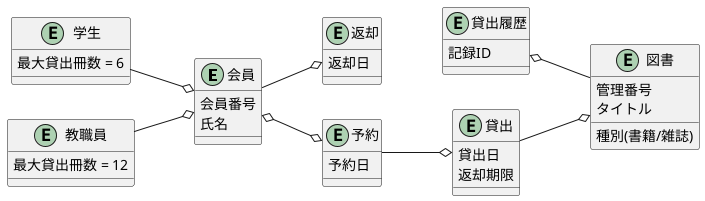 @startuml
 
left to right direction
entity 会員 {
    会員番号
    氏名
}
 
entity 学生 {
    最大貸出冊数 = 6
}
 
entity 教職員 {
    最大貸出冊数 = 12
}
 
 
entity 図書 {
  管理番号
  タイトル
  種別(書籍/雑誌)
}
 
entity 貸出 {
  貸出日
  返却期限
}
 
entity 返却 {
  返却日
}
entity 予約 {
  予約日
}
entity 貸出履歴 {
  記録ID
}
 
学生 --o 会員
教職員 --o 会員
 
会員 --o 返却
会員 o--o 予約
 
予約 --o 貸出
 
貸出 --o 図書
貸出履歴 o-- 図書
 
 
@enduml
 